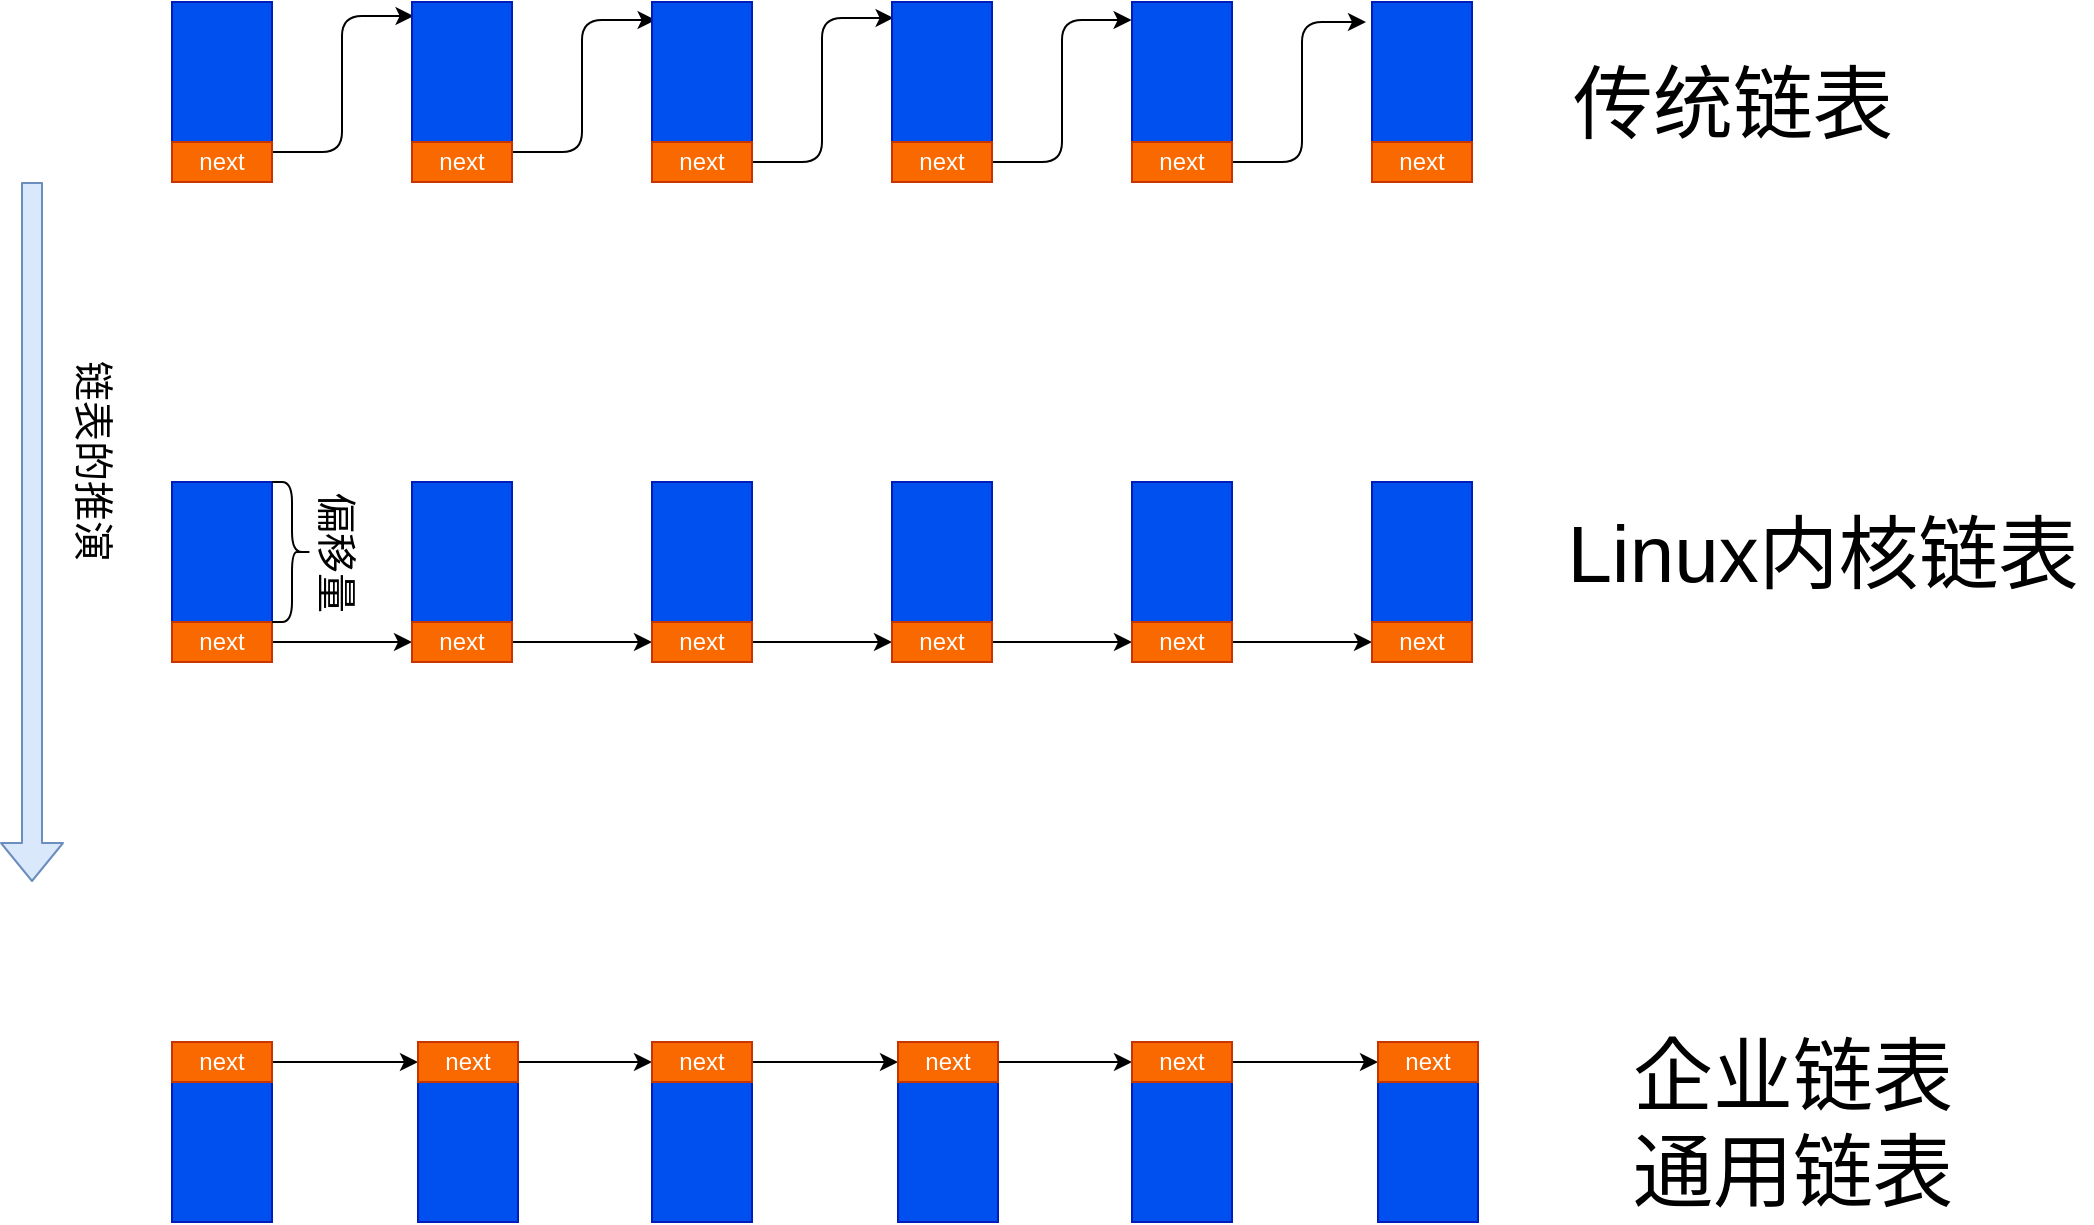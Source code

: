 <mxfile>
    <diagram id="vfTTqa0hSkYtTjf43SP3" name="链表的推演">
        <mxGraphModel grid="1" gridSize="10" guides="1" tooltips="1" connect="1" arrows="1" page="1" fold="1" pageScale="1" pageWidth="4681" pageHeight="3300" math="0" shadow="0">
            <root>
                <mxCell id="0"/>
                <mxCell id="1" parent="0"/>
                <mxCell id="2" value="" style="whiteSpace=wrap;html=1;fillColor=#0050ef;strokeColor=#001DBC;fontColor=#ffffff;" parent="1" vertex="1">
                    <mxGeometry x="670" y="570" width="50" height="70" as="geometry"/>
                </mxCell>
                <mxCell id="71" style="edgeStyle=orthogonalEdgeStyle;html=1;exitX=1;exitY=0.25;exitDx=0;exitDy=0;entryX=0.016;entryY=0.1;entryDx=0;entryDy=0;entryPerimeter=0;fontColor=#FFFFFF;" parent="1" source="3" target="4" edge="1">
                    <mxGeometry relative="1" as="geometry"/>
                </mxCell>
                <mxCell id="3" value="&lt;font color=&quot;#ffffff&quot;&gt;next&lt;/font&gt;" style="whiteSpace=wrap;html=1;fillColor=#fa6800;fontColor=#000000;strokeColor=#C73500;" parent="1" vertex="1">
                    <mxGeometry x="670" y="640" width="50" height="20" as="geometry"/>
                </mxCell>
                <mxCell id="4" value="" style="whiteSpace=wrap;html=1;fillColor=#0050ef;strokeColor=#001DBC;fontColor=#ffffff;" parent="1" vertex="1">
                    <mxGeometry x="790" y="570" width="50" height="70" as="geometry"/>
                </mxCell>
                <mxCell id="73" style="edgeStyle=orthogonalEdgeStyle;html=1;exitX=1;exitY=0.25;exitDx=0;exitDy=0;entryX=0.036;entryY=0.129;entryDx=0;entryDy=0;entryPerimeter=0;fontColor=#FFFFFF;" parent="1" source="5" target="6" edge="1">
                    <mxGeometry relative="1" as="geometry"/>
                </mxCell>
                <mxCell id="5" value="&lt;span style=&quot;color: rgb(255 , 255 , 255)&quot;&gt;next&lt;/span&gt;" style="whiteSpace=wrap;html=1;fillColor=#fa6800;fontColor=#000000;strokeColor=#C73500;" parent="1" vertex="1">
                    <mxGeometry x="790" y="640" width="50" height="20" as="geometry"/>
                </mxCell>
                <mxCell id="6" value="" style="whiteSpace=wrap;html=1;fillColor=#0050ef;strokeColor=#001DBC;fontColor=#ffffff;" parent="1" vertex="1">
                    <mxGeometry x="910" y="570" width="50" height="70" as="geometry"/>
                </mxCell>
                <mxCell id="74" style="edgeStyle=orthogonalEdgeStyle;html=1;exitX=1;exitY=0.5;exitDx=0;exitDy=0;entryX=0.016;entryY=0.114;entryDx=0;entryDy=0;entryPerimeter=0;fontColor=#FFFFFF;" parent="1" source="7" target="42" edge="1">
                    <mxGeometry relative="1" as="geometry"/>
                </mxCell>
                <mxCell id="7" value="&lt;span style=&quot;color: rgb(255 , 255 , 255)&quot;&gt;next&lt;/span&gt;" style="whiteSpace=wrap;html=1;fillColor=#fa6800;fontColor=#000000;strokeColor=#C73500;" parent="1" vertex="1">
                    <mxGeometry x="910" y="640" width="50" height="20" as="geometry"/>
                </mxCell>
                <mxCell id="30" value="" style="whiteSpace=wrap;html=1;fillColor=#0050ef;strokeColor=#001DBC;fontColor=#ffffff;" parent="1" vertex="1">
                    <mxGeometry x="670" y="1110" width="50" height="70" as="geometry"/>
                </mxCell>
                <mxCell id="42" value="" style="whiteSpace=wrap;html=1;fillColor=#0050ef;strokeColor=#001DBC;fontColor=#ffffff;" parent="1" vertex="1">
                    <mxGeometry x="1030" y="570" width="50" height="70" as="geometry"/>
                </mxCell>
                <mxCell id="75" style="edgeStyle=orthogonalEdgeStyle;html=1;exitX=1;exitY=0.5;exitDx=0;exitDy=0;entryX=-0.004;entryY=0.129;entryDx=0;entryDy=0;entryPerimeter=0;fontColor=#FFFFFF;" parent="1" source="43" target="44" edge="1">
                    <mxGeometry relative="1" as="geometry"/>
                </mxCell>
                <mxCell id="43" value="&lt;font color=&quot;#ffffff&quot;&gt;next&lt;/font&gt;" style="whiteSpace=wrap;html=1;fillColor=#fa6800;fontColor=#000000;strokeColor=#C73500;" parent="1" vertex="1">
                    <mxGeometry x="1030" y="640" width="50" height="20" as="geometry"/>
                </mxCell>
                <mxCell id="44" value="" style="whiteSpace=wrap;html=1;fillColor=#0050ef;strokeColor=#001DBC;fontColor=#ffffff;" parent="1" vertex="1">
                    <mxGeometry x="1150" y="570" width="50" height="70" as="geometry"/>
                </mxCell>
                <mxCell id="76" style="edgeStyle=orthogonalEdgeStyle;html=1;exitX=1;exitY=0.5;exitDx=0;exitDy=0;entryX=-0.06;entryY=0.143;entryDx=0;entryDy=0;entryPerimeter=0;fontColor=#FFFFFF;" parent="1" source="45" target="46" edge="1">
                    <mxGeometry relative="1" as="geometry"/>
                </mxCell>
                <mxCell id="45" value="&lt;span style=&quot;color: rgb(255 , 255 , 255)&quot;&gt;next&lt;/span&gt;" style="whiteSpace=wrap;html=1;fillColor=#fa6800;fontColor=#000000;strokeColor=#C73500;" parent="1" vertex="1">
                    <mxGeometry x="1150" y="640" width="50" height="20" as="geometry"/>
                </mxCell>
                <mxCell id="46" value="" style="whiteSpace=wrap;html=1;fillColor=#0050ef;strokeColor=#001DBC;fontColor=#ffffff;" parent="1" vertex="1">
                    <mxGeometry x="1270" y="570" width="50" height="70" as="geometry"/>
                </mxCell>
                <mxCell id="47" value="&lt;span style=&quot;color: rgb(255 , 255 , 255)&quot;&gt;next&lt;/span&gt;" style="whiteSpace=wrap;html=1;fillColor=#fa6800;fontColor=#000000;strokeColor=#C73500;" parent="1" vertex="1">
                    <mxGeometry x="1270" y="640" width="50" height="20" as="geometry"/>
                </mxCell>
                <mxCell id="48" value="" style="whiteSpace=wrap;html=1;fillColor=#0050ef;strokeColor=#001DBC;fontColor=#ffffff;" parent="1" vertex="1">
                    <mxGeometry x="670" y="810" width="50" height="70" as="geometry"/>
                </mxCell>
                <mxCell id="77" style="html=1;exitX=1;exitY=0.5;exitDx=0;exitDy=0;entryX=0;entryY=0.5;entryDx=0;entryDy=0;fontColor=#FFFFFF;" parent="1" source="49" target="51" edge="1">
                    <mxGeometry relative="1" as="geometry"/>
                </mxCell>
                <mxCell id="49" value="&lt;font color=&quot;#ffffff&quot;&gt;next&lt;/font&gt;" style="whiteSpace=wrap;html=1;fillColor=#fa6800;fontColor=#000000;strokeColor=#C73500;" parent="1" vertex="1">
                    <mxGeometry x="670" y="880" width="50" height="20" as="geometry"/>
                </mxCell>
                <mxCell id="50" value="" style="whiteSpace=wrap;html=1;fillColor=#0050ef;strokeColor=#001DBC;fontColor=#ffffff;" parent="1" vertex="1">
                    <mxGeometry x="790" y="810" width="50" height="70" as="geometry"/>
                </mxCell>
                <mxCell id="79" style="edgeStyle=none;html=1;exitX=1;exitY=0.5;exitDx=0;exitDy=0;fontColor=#FFFFFF;entryX=0;entryY=0.5;entryDx=0;entryDy=0;" parent="1" source="51" target="53" edge="1">
                    <mxGeometry relative="1" as="geometry">
                        <mxPoint x="917" y="890" as="targetPoint"/>
                    </mxGeometry>
                </mxCell>
                <mxCell id="51" value="&lt;span style=&quot;color: rgb(255 , 255 , 255)&quot;&gt;next&lt;/span&gt;" style="whiteSpace=wrap;html=1;fillColor=#fa6800;fontColor=#000000;strokeColor=#C73500;" parent="1" vertex="1">
                    <mxGeometry x="790" y="880" width="50" height="20" as="geometry"/>
                </mxCell>
                <mxCell id="52" value="" style="whiteSpace=wrap;html=1;fillColor=#0050ef;strokeColor=#001DBC;fontColor=#ffffff;" parent="1" vertex="1">
                    <mxGeometry x="910" y="810" width="50" height="70" as="geometry"/>
                </mxCell>
                <mxCell id="80" style="edgeStyle=none;html=1;exitX=1;exitY=0.5;exitDx=0;exitDy=0;entryX=0;entryY=0.5;entryDx=0;entryDy=0;fontColor=#FFFFFF;" parent="1" source="53" target="55" edge="1">
                    <mxGeometry relative="1" as="geometry"/>
                </mxCell>
                <mxCell id="53" value="&lt;span style=&quot;color: rgb(255 , 255 , 255)&quot;&gt;next&lt;/span&gt;" style="whiteSpace=wrap;html=1;fillColor=#fa6800;fontColor=#000000;strokeColor=#C73500;" parent="1" vertex="1">
                    <mxGeometry x="910" y="880" width="50" height="20" as="geometry"/>
                </mxCell>
                <mxCell id="54" value="" style="whiteSpace=wrap;html=1;fillColor=#0050ef;strokeColor=#001DBC;fontColor=#ffffff;" parent="1" vertex="1">
                    <mxGeometry x="1030" y="810" width="50" height="70" as="geometry"/>
                </mxCell>
                <mxCell id="81" style="edgeStyle=none;html=1;exitX=1;exitY=0.5;exitDx=0;exitDy=0;entryX=0;entryY=0.5;entryDx=0;entryDy=0;fontColor=#FFFFFF;" parent="1" source="55" target="57" edge="1">
                    <mxGeometry relative="1" as="geometry"/>
                </mxCell>
                <mxCell id="55" value="&lt;font color=&quot;#ffffff&quot;&gt;next&lt;/font&gt;" style="whiteSpace=wrap;html=1;fillColor=#fa6800;fontColor=#000000;strokeColor=#C73500;" parent="1" vertex="1">
                    <mxGeometry x="1030" y="880" width="50" height="20" as="geometry"/>
                </mxCell>
                <mxCell id="56" value="" style="whiteSpace=wrap;html=1;fillColor=#0050ef;strokeColor=#001DBC;fontColor=#ffffff;" parent="1" vertex="1">
                    <mxGeometry x="1150" y="810" width="50" height="70" as="geometry"/>
                </mxCell>
                <mxCell id="82" style="edgeStyle=none;html=1;exitX=1;exitY=0.5;exitDx=0;exitDy=0;entryX=0;entryY=0.5;entryDx=0;entryDy=0;fontColor=#FFFFFF;" parent="1" source="57" target="59" edge="1">
                    <mxGeometry relative="1" as="geometry"/>
                </mxCell>
                <mxCell id="57" value="&lt;span style=&quot;color: rgb(255 , 255 , 255)&quot;&gt;next&lt;/span&gt;" style="whiteSpace=wrap;html=1;fillColor=#fa6800;fontColor=#000000;strokeColor=#C73500;" parent="1" vertex="1">
                    <mxGeometry x="1150" y="880" width="50" height="20" as="geometry"/>
                </mxCell>
                <mxCell id="58" value="" style="whiteSpace=wrap;html=1;fillColor=#0050ef;strokeColor=#001DBC;fontColor=#ffffff;" parent="1" vertex="1">
                    <mxGeometry x="1270" y="810" width="50" height="70" as="geometry"/>
                </mxCell>
                <mxCell id="59" value="&lt;span style=&quot;color: rgb(255 , 255 , 255)&quot;&gt;next&lt;/span&gt;" style="whiteSpace=wrap;html=1;fillColor=#fa6800;fontColor=#000000;strokeColor=#C73500;" parent="1" vertex="1">
                    <mxGeometry x="1270" y="880" width="50" height="20" as="geometry"/>
                </mxCell>
                <mxCell id="83" style="edgeStyle=none;html=1;exitX=1;exitY=0.5;exitDx=0;exitDy=0;fontColor=#FFFFFF;" parent="1" source="60" target="62" edge="1">
                    <mxGeometry relative="1" as="geometry"/>
                </mxCell>
                <mxCell id="60" value="&lt;font color=&quot;#ffffff&quot;&gt;next&lt;/font&gt;" style="whiteSpace=wrap;html=1;fillColor=#fa6800;fontColor=#000000;strokeColor=#C73500;" parent="1" vertex="1">
                    <mxGeometry x="670" y="1090" width="50" height="20" as="geometry"/>
                </mxCell>
                <mxCell id="61" value="" style="whiteSpace=wrap;html=1;fillColor=#0050ef;strokeColor=#001DBC;fontColor=#ffffff;" parent="1" vertex="1">
                    <mxGeometry x="793" y="1110" width="50" height="70" as="geometry"/>
                </mxCell>
                <mxCell id="84" style="edgeStyle=none;html=1;exitX=1;exitY=0.5;exitDx=0;exitDy=0;fontColor=#FFFFFF;" parent="1" source="62" target="64" edge="1">
                    <mxGeometry relative="1" as="geometry"/>
                </mxCell>
                <mxCell id="62" value="&lt;font color=&quot;#ffffff&quot;&gt;next&lt;/font&gt;" style="whiteSpace=wrap;html=1;fillColor=#fa6800;fontColor=#000000;strokeColor=#C73500;" parent="1" vertex="1">
                    <mxGeometry x="793" y="1090" width="50" height="20" as="geometry"/>
                </mxCell>
                <mxCell id="63" value="" style="whiteSpace=wrap;html=1;fillColor=#0050ef;strokeColor=#001DBC;fontColor=#ffffff;" parent="1" vertex="1">
                    <mxGeometry x="910" y="1110" width="50" height="70" as="geometry"/>
                </mxCell>
                <mxCell id="85" style="edgeStyle=none;html=1;exitX=1;exitY=0.5;exitDx=0;exitDy=0;entryX=0;entryY=0.5;entryDx=0;entryDy=0;fontColor=#FFFFFF;" parent="1" source="64" target="66" edge="1">
                    <mxGeometry relative="1" as="geometry"/>
                </mxCell>
                <mxCell id="64" value="&lt;font color=&quot;#ffffff&quot;&gt;next&lt;/font&gt;" style="whiteSpace=wrap;html=1;fillColor=#fa6800;fontColor=#000000;strokeColor=#C73500;" parent="1" vertex="1">
                    <mxGeometry x="910" y="1090" width="50" height="20" as="geometry"/>
                </mxCell>
                <mxCell id="65" value="" style="whiteSpace=wrap;html=1;fillColor=#0050ef;strokeColor=#001DBC;fontColor=#ffffff;" parent="1" vertex="1">
                    <mxGeometry x="1033" y="1110" width="50" height="70" as="geometry"/>
                </mxCell>
                <mxCell id="86" style="edgeStyle=none;html=1;exitX=1;exitY=0.5;exitDx=0;exitDy=0;fontColor=#FFFFFF;" parent="1" source="66" target="68" edge="1">
                    <mxGeometry relative="1" as="geometry"/>
                </mxCell>
                <mxCell id="66" value="&lt;font color=&quot;#ffffff&quot;&gt;next&lt;/font&gt;" style="whiteSpace=wrap;html=1;fillColor=#fa6800;fontColor=#000000;strokeColor=#C73500;" parent="1" vertex="1">
                    <mxGeometry x="1033" y="1090" width="50" height="20" as="geometry"/>
                </mxCell>
                <mxCell id="67" value="" style="whiteSpace=wrap;html=1;fillColor=#0050ef;strokeColor=#001DBC;fontColor=#ffffff;" parent="1" vertex="1">
                    <mxGeometry x="1150" y="1110" width="50" height="70" as="geometry"/>
                </mxCell>
                <mxCell id="87" style="edgeStyle=none;html=1;exitX=1;exitY=0.5;exitDx=0;exitDy=0;fontColor=#FFFFFF;" parent="1" source="68" target="70" edge="1">
                    <mxGeometry relative="1" as="geometry"/>
                </mxCell>
                <mxCell id="68" value="&lt;font color=&quot;#ffffff&quot;&gt;next&lt;/font&gt;" style="whiteSpace=wrap;html=1;fillColor=#fa6800;fontColor=#000000;strokeColor=#C73500;" parent="1" vertex="1">
                    <mxGeometry x="1150" y="1090" width="50" height="20" as="geometry"/>
                </mxCell>
                <mxCell id="69" value="" style="whiteSpace=wrap;html=1;fillColor=#0050ef;strokeColor=#001DBC;fontColor=#ffffff;" parent="1" vertex="1">
                    <mxGeometry x="1273" y="1110" width="50" height="70" as="geometry"/>
                </mxCell>
                <mxCell id="70" value="&lt;font color=&quot;#ffffff&quot;&gt;next&lt;/font&gt;" style="whiteSpace=wrap;html=1;fillColor=#fa6800;fontColor=#000000;strokeColor=#C73500;" parent="1" vertex="1">
                    <mxGeometry x="1273" y="1090" width="50" height="20" as="geometry"/>
                </mxCell>
                <mxCell id="88" value="" style="shape=flexArrow;endArrow=classic;html=1;fontColor=#FFFFFF;fillColor=#dae8fc;strokeColor=#6c8ebf;" parent="1" edge="1">
                    <mxGeometry width="50" height="50" relative="1" as="geometry">
                        <mxPoint x="600" y="660" as="sourcePoint"/>
                        <mxPoint x="600" y="1010" as="targetPoint"/>
                    </mxGeometry>
                </mxCell>
                <mxCell id="89" value="&lt;font color=&quot;#000000&quot; style=&quot;font-size: 20px;&quot;&gt;链表的推演&lt;/font&gt;" style="edgeLabel;html=1;align=right;verticalAlign=top;resizable=0;points=[];fontColor=#FFFFFF;fontSize=20;horizontal=1;spacing=12;rotation=90;labelPosition=left;verticalLabelPosition=bottom;" parent="88" vertex="1" connectable="0">
                    <mxGeometry x="-0.08" y="1" relative="1" as="geometry">
                        <mxPoint x="59" y="39" as="offset"/>
                    </mxGeometry>
                </mxCell>
                <mxCell id="90" value="" style="shape=curlyBracket;whiteSpace=wrap;html=1;rounded=1;flipH=1;fontSize=20;fontColor=#000000;size=0.5;" parent="1" vertex="1">
                    <mxGeometry x="720" y="810" width="20" height="70" as="geometry"/>
                </mxCell>
                <mxCell id="91" value="偏移量" style="text;html=1;align=center;verticalAlign=middle;resizable=0;points=[];autosize=1;strokeColor=none;fillColor=none;fontSize=20;fontColor=#000000;rotation=90;snapToPoint=0;" parent="1" vertex="1">
                    <mxGeometry x="713" y="830" width="80" height="30" as="geometry"/>
                </mxCell>
                <mxCell id="92" value="&lt;font style=&quot;font-size: 40px&quot;&gt;传统链表&lt;/font&gt;" style="text;html=1;align=center;verticalAlign=middle;resizable=0;points=[];autosize=1;strokeColor=none;fillColor=none;fontSize=20;fontColor=#000000;" parent="1" vertex="1">
                    <mxGeometry x="1360" y="600" width="180" height="40" as="geometry"/>
                </mxCell>
                <mxCell id="93" value="Linux内核链表" style="text;html=1;align=center;verticalAlign=middle;resizable=0;points=[];autosize=1;strokeColor=none;fillColor=none;fontSize=40;fontColor=#000000;" parent="1" vertex="1">
                    <mxGeometry x="1360" y="820" width="270" height="50" as="geometry"/>
                </mxCell>
                <mxCell id="94" value="企业链表&lt;br&gt;通用链表" style="text;html=1;align=center;verticalAlign=middle;resizable=0;points=[];autosize=1;strokeColor=none;fillColor=none;fontSize=40;fontColor=#000000;" parent="1" vertex="1">
                    <mxGeometry x="1390" y="1080" width="180" height="100" as="geometry"/>
                </mxCell>
            </root>
        </mxGraphModel>
    </diagram>
    <diagram id="5rrVE6pvV-l6NcLQ8tWB" name="MyData与LinkNode关系">
        <mxGraphModel dx="710" dy="1031" grid="1" gridSize="10" guides="1" tooltips="1" connect="1" arrows="1" fold="1" page="1" pageScale="1" pageWidth="4681" pageHeight="3300" math="0" shadow="0">
            <root>
                <mxCell id="HKxMRc5Hpe9UNJMG-Jc1-0"/>
                <mxCell id="HKxMRc5Hpe9UNJMG-Jc1-1" parent="HKxMRc5Hpe9UNJMG-Jc1-0"/>
                <mxCell id="YaziC7cn9c-iAQ2qPKPG-0" value="&lt;span style=&quot;font-size: 10px&quot;&gt;char name[64]&lt;/span&gt;&lt;br style=&quot;font-size: 10px&quot;&gt;&lt;br style=&quot;font-size: 10px&quot;&gt;&lt;span style=&quot;font-size: 10px&quot;&gt;int age&lt;/span&gt;" style="whiteSpace=wrap;html=1;fillColor=#0050ef;strokeColor=#001DBC;fontColor=#ffffff;" vertex="1" parent="HKxMRc5Hpe9UNJMG-Jc1-1">
                    <mxGeometry x="160" y="460" width="80" height="100" as="geometry"/>
                </mxCell>
                <mxCell id="YaziC7cn9c-iAQ2qPKPG-12" value="&lt;font color=&quot;#000000&quot; style=&quot;font-size: 15px&quot;&gt;Next&lt;/font&gt;" style="edgeStyle=none;html=1;exitX=1;exitY=0.5;exitDx=0;exitDy=0;fontColor=#FFFFFF;" edge="1" parent="HKxMRc5Hpe9UNJMG-Jc1-1" source="YaziC7cn9c-iAQ2qPKPG-1" target="YaziC7cn9c-iAQ2qPKPG-3">
                    <mxGeometry relative="1" as="geometry"/>
                </mxCell>
                <mxCell id="YaziC7cn9c-iAQ2qPKPG-1" value="&lt;span style=&quot;font-size: 10px&quot;&gt;&lt;font color=&quot;#ffffff&quot;&gt;LinkNode node&lt;/font&gt;&lt;/span&gt;" style="whiteSpace=wrap;html=1;fillColor=#fa6800;fontColor=#000000;strokeColor=#C73500;" vertex="1" parent="HKxMRc5Hpe9UNJMG-Jc1-1">
                    <mxGeometry x="160" y="440" width="80" height="20" as="geometry"/>
                </mxCell>
                <mxCell id="YaziC7cn9c-iAQ2qPKPG-2" value="&lt;span style=&quot;font-size: 10px&quot;&gt;char name[64]&lt;/span&gt;&lt;br style=&quot;font-size: 10px&quot;&gt;&lt;br style=&quot;font-size: 10px&quot;&gt;&lt;span style=&quot;font-size: 10px&quot;&gt;int age&lt;/span&gt;" style="whiteSpace=wrap;html=1;fillColor=#0050ef;strokeColor=#001DBC;fontColor=#ffffff;" vertex="1" parent="HKxMRc5Hpe9UNJMG-Jc1-1">
                    <mxGeometry x="320" y="460" width="80" height="100" as="geometry"/>
                </mxCell>
                <mxCell id="YaziC7cn9c-iAQ2qPKPG-13" value="Next&lt;br&gt;" style="edgeStyle=none;html=1;exitX=1;exitY=0.5;exitDx=0;exitDy=0;entryX=0;entryY=0.5;entryDx=0;entryDy=0;fontSize=15;fontColor=#000000;" edge="1" parent="HKxMRc5Hpe9UNJMG-Jc1-1" source="YaziC7cn9c-iAQ2qPKPG-3" target="YaziC7cn9c-iAQ2qPKPG-5">
                    <mxGeometry relative="1" as="geometry"/>
                </mxCell>
                <mxCell id="YaziC7cn9c-iAQ2qPKPG-3" value="&lt;span style=&quot;font-size: 10px&quot;&gt;&lt;font color=&quot;#ffffff&quot;&gt;LinkNode node&lt;/font&gt;&lt;/span&gt;" style="whiteSpace=wrap;html=1;fillColor=#fa6800;fontColor=#000000;strokeColor=#C73500;" vertex="1" parent="HKxMRc5Hpe9UNJMG-Jc1-1">
                    <mxGeometry x="320" y="440" width="80" height="20" as="geometry"/>
                </mxCell>
                <mxCell id="YaziC7cn9c-iAQ2qPKPG-4" value="&lt;span style=&quot;font-size: 10px&quot;&gt;char name[64]&lt;/span&gt;&lt;br style=&quot;font-size: 10px&quot;&gt;&lt;br style=&quot;font-size: 10px&quot;&gt;&lt;span style=&quot;font-size: 10px&quot;&gt;int age&lt;/span&gt;" style="whiteSpace=wrap;html=1;fillColor=#0050ef;strokeColor=#001DBC;fontColor=#ffffff;" vertex="1" parent="HKxMRc5Hpe9UNJMG-Jc1-1">
                    <mxGeometry x="480" y="460" width="80" height="100" as="geometry"/>
                </mxCell>
                <mxCell id="YaziC7cn9c-iAQ2qPKPG-14" value="Next" style="edgeStyle=none;html=1;exitX=1;exitY=0.5;exitDx=0;exitDy=0;fontSize=15;fontColor=#000000;" edge="1" parent="HKxMRc5Hpe9UNJMG-Jc1-1" source="YaziC7cn9c-iAQ2qPKPG-5" target="YaziC7cn9c-iAQ2qPKPG-7">
                    <mxGeometry relative="1" as="geometry"/>
                </mxCell>
                <mxCell id="YaziC7cn9c-iAQ2qPKPG-5" value="&lt;span style=&quot;font-size: 10px&quot;&gt;&lt;font color=&quot;#ffffff&quot;&gt;LinkNode node&lt;/font&gt;&lt;/span&gt;" style="whiteSpace=wrap;html=1;fillColor=#fa6800;fontColor=#000000;strokeColor=#C73500;" vertex="1" parent="HKxMRc5Hpe9UNJMG-Jc1-1">
                    <mxGeometry x="480" y="440" width="80" height="20" as="geometry"/>
                </mxCell>
                <mxCell id="YaziC7cn9c-iAQ2qPKPG-6" value="&lt;span style=&quot;font-size: 10px&quot;&gt;char name[64]&lt;/span&gt;&lt;br style=&quot;font-size: 10px&quot;&gt;&lt;br style=&quot;font-size: 10px&quot;&gt;&lt;span style=&quot;font-size: 10px&quot;&gt;int age&lt;/span&gt;" style="whiteSpace=wrap;html=1;fillColor=#0050ef;strokeColor=#001DBC;fontColor=#ffffff;" vertex="1" parent="HKxMRc5Hpe9UNJMG-Jc1-1">
                    <mxGeometry x="640" y="460" width="80" height="100" as="geometry"/>
                </mxCell>
                <mxCell id="YaziC7cn9c-iAQ2qPKPG-7" value="&lt;span style=&quot;font-size: 10px&quot;&gt;&lt;font color=&quot;#ffffff&quot;&gt;LinkNode node&lt;/font&gt;&lt;/span&gt;" style="whiteSpace=wrap;html=1;fillColor=#fa6800;fontColor=#000000;strokeColor=#C73500;" vertex="1" parent="HKxMRc5Hpe9UNJMG-Jc1-1">
                    <mxGeometry x="640" y="440" width="80" height="20" as="geometry"/>
                </mxCell>
                <mxCell id="YaziC7cn9c-iAQ2qPKPG-15" value="MyData data1&lt;br&gt;LinkNode* node = (LinkNode*)(data1)&lt;br&gt;" style="text;html=1;align=center;verticalAlign=middle;resizable=0;points=[];autosize=1;strokeColor=none;fillColor=none;fontSize=15;fontColor=#000000;" vertex="1" parent="HKxMRc5Hpe9UNJMG-Jc1-1">
                    <mxGeometry x="300" y="350" width="270" height="40" as="geometry"/>
                </mxCell>
                <mxCell id="YaziC7cn9c-iAQ2qPKPG-16" value="不影响第一个next指针，当需要打印数据时候，LinkNode* 在转回到data1 的类型&lt;br&gt;链表内部把指针域串起来了，并且不需要考虑偏移量，指针域就在内存首地址&lt;br&gt;&lt;br&gt;内核链表改进版——企业链表&lt;br&gt;" style="text;html=1;align=center;verticalAlign=middle;resizable=0;points=[];autosize=1;strokeColor=none;fillColor=none;fontSize=15;fontColor=#000000;" vertex="1" parent="HKxMRc5Hpe9UNJMG-Jc1-1">
                    <mxGeometry x="160" y="580" width="550" height="80" as="geometry"/>
                </mxCell>
            </root>
        </mxGraphModel>
    </diagram>
</mxfile>
